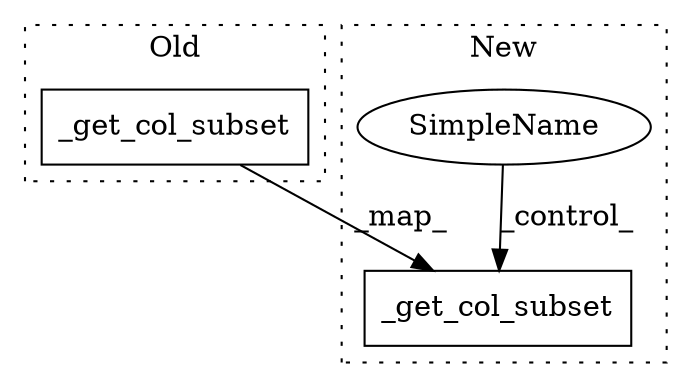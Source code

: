 digraph G {
subgraph cluster0 {
1 [label="_get_col_subset" a="32" s="3188,3213" l="16,1" shape="box"];
label = "Old";
style="dotted";
}
subgraph cluster1 {
2 [label="_get_col_subset" a="32" s="3781,3806" l="16,1" shape="box"];
3 [label="SimpleName" a="42" s="" l="" shape="ellipse"];
label = "New";
style="dotted";
}
1 -> 2 [label="_map_"];
3 -> 2 [label="_control_"];
}